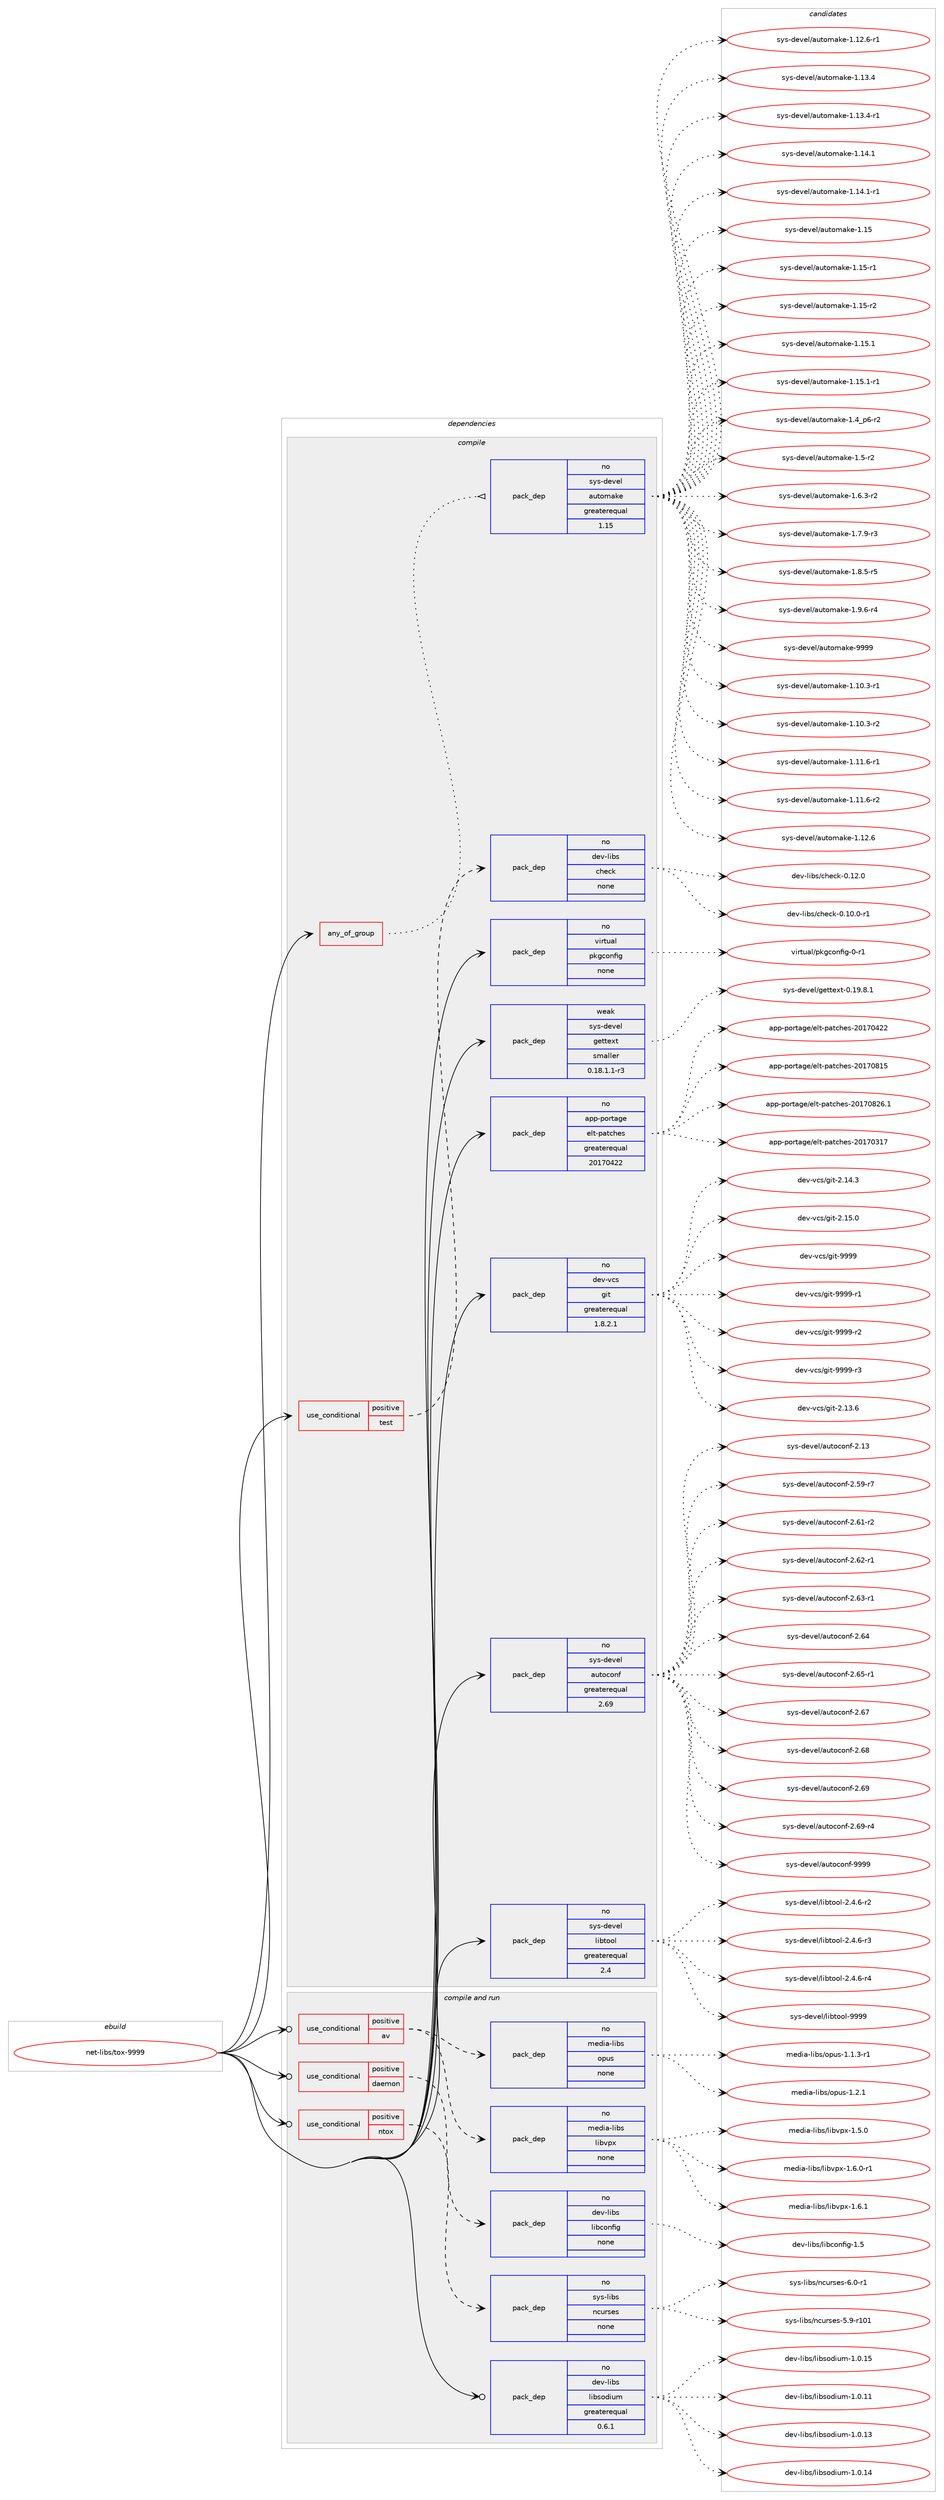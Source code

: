 digraph prolog {

# *************
# Graph options
# *************

newrank=true;
concentrate=true;
compound=true;
graph [rankdir=LR,fontname=Helvetica,fontsize=10,ranksep=1.5];#, ranksep=2.5, nodesep=0.2];
edge  [arrowhead=vee];
node  [fontname=Helvetica,fontsize=10];

# **********
# The ebuild
# **********

subgraph cluster_leftcol {
color=gray;
rank=same;
label=<<i>ebuild</i>>;
id [label="net-libs/tox-9999", color=red, width=4, href="../net-libs/tox-9999.svg"];
}

# ****************
# The dependencies
# ****************

subgraph cluster_midcol {
color=gray;
label=<<i>dependencies</i>>;
subgraph cluster_compile {
fillcolor="#eeeeee";
style=filled;
label=<<i>compile</i>>;
subgraph any6852 {
dependency419679 [label=<<TABLE BORDER="0" CELLBORDER="1" CELLSPACING="0" CELLPADDING="4"><TR><TD CELLPADDING="10">any_of_group</TD></TR></TABLE>>, shape=none, color=red];subgraph pack308813 {
dependency419680 [label=<<TABLE BORDER="0" CELLBORDER="1" CELLSPACING="0" CELLPADDING="4" WIDTH="220"><TR><TD ROWSPAN="6" CELLPADDING="30">pack_dep</TD></TR><TR><TD WIDTH="110">no</TD></TR><TR><TD>sys-devel</TD></TR><TR><TD>automake</TD></TR><TR><TD>greaterequal</TD></TR><TR><TD>1.15</TD></TR></TABLE>>, shape=none, color=blue];
}
dependency419679:e -> dependency419680:w [weight=20,style="dotted",arrowhead="oinv"];
}
id:e -> dependency419679:w [weight=20,style="solid",arrowhead="vee"];
subgraph cond103822 {
dependency419681 [label=<<TABLE BORDER="0" CELLBORDER="1" CELLSPACING="0" CELLPADDING="4"><TR><TD ROWSPAN="3" CELLPADDING="10">use_conditional</TD></TR><TR><TD>positive</TD></TR><TR><TD>test</TD></TR></TABLE>>, shape=none, color=red];
subgraph pack308814 {
dependency419682 [label=<<TABLE BORDER="0" CELLBORDER="1" CELLSPACING="0" CELLPADDING="4" WIDTH="220"><TR><TD ROWSPAN="6" CELLPADDING="30">pack_dep</TD></TR><TR><TD WIDTH="110">no</TD></TR><TR><TD>dev-libs</TD></TR><TR><TD>check</TD></TR><TR><TD>none</TD></TR><TR><TD></TD></TR></TABLE>>, shape=none, color=blue];
}
dependency419681:e -> dependency419682:w [weight=20,style="dashed",arrowhead="vee"];
}
id:e -> dependency419681:w [weight=20,style="solid",arrowhead="vee"];
subgraph pack308815 {
dependency419683 [label=<<TABLE BORDER="0" CELLBORDER="1" CELLSPACING="0" CELLPADDING="4" WIDTH="220"><TR><TD ROWSPAN="6" CELLPADDING="30">pack_dep</TD></TR><TR><TD WIDTH="110">no</TD></TR><TR><TD>app-portage</TD></TR><TR><TD>elt-patches</TD></TR><TR><TD>greaterequal</TD></TR><TR><TD>20170422</TD></TR></TABLE>>, shape=none, color=blue];
}
id:e -> dependency419683:w [weight=20,style="solid",arrowhead="vee"];
subgraph pack308816 {
dependency419684 [label=<<TABLE BORDER="0" CELLBORDER="1" CELLSPACING="0" CELLPADDING="4" WIDTH="220"><TR><TD ROWSPAN="6" CELLPADDING="30">pack_dep</TD></TR><TR><TD WIDTH="110">no</TD></TR><TR><TD>dev-vcs</TD></TR><TR><TD>git</TD></TR><TR><TD>greaterequal</TD></TR><TR><TD>1.8.2.1</TD></TR></TABLE>>, shape=none, color=blue];
}
id:e -> dependency419684:w [weight=20,style="solid",arrowhead="vee"];
subgraph pack308817 {
dependency419685 [label=<<TABLE BORDER="0" CELLBORDER="1" CELLSPACING="0" CELLPADDING="4" WIDTH="220"><TR><TD ROWSPAN="6" CELLPADDING="30">pack_dep</TD></TR><TR><TD WIDTH="110">no</TD></TR><TR><TD>sys-devel</TD></TR><TR><TD>autoconf</TD></TR><TR><TD>greaterequal</TD></TR><TR><TD>2.69</TD></TR></TABLE>>, shape=none, color=blue];
}
id:e -> dependency419685:w [weight=20,style="solid",arrowhead="vee"];
subgraph pack308818 {
dependency419686 [label=<<TABLE BORDER="0" CELLBORDER="1" CELLSPACING="0" CELLPADDING="4" WIDTH="220"><TR><TD ROWSPAN="6" CELLPADDING="30">pack_dep</TD></TR><TR><TD WIDTH="110">no</TD></TR><TR><TD>sys-devel</TD></TR><TR><TD>libtool</TD></TR><TR><TD>greaterequal</TD></TR><TR><TD>2.4</TD></TR></TABLE>>, shape=none, color=blue];
}
id:e -> dependency419686:w [weight=20,style="solid",arrowhead="vee"];
subgraph pack308819 {
dependency419687 [label=<<TABLE BORDER="0" CELLBORDER="1" CELLSPACING="0" CELLPADDING="4" WIDTH="220"><TR><TD ROWSPAN="6" CELLPADDING="30">pack_dep</TD></TR><TR><TD WIDTH="110">no</TD></TR><TR><TD>virtual</TD></TR><TR><TD>pkgconfig</TD></TR><TR><TD>none</TD></TR><TR><TD></TD></TR></TABLE>>, shape=none, color=blue];
}
id:e -> dependency419687:w [weight=20,style="solid",arrowhead="vee"];
subgraph pack308820 {
dependency419688 [label=<<TABLE BORDER="0" CELLBORDER="1" CELLSPACING="0" CELLPADDING="4" WIDTH="220"><TR><TD ROWSPAN="6" CELLPADDING="30">pack_dep</TD></TR><TR><TD WIDTH="110">weak</TD></TR><TR><TD>sys-devel</TD></TR><TR><TD>gettext</TD></TR><TR><TD>smaller</TD></TR><TR><TD>0.18.1.1-r3</TD></TR></TABLE>>, shape=none, color=blue];
}
id:e -> dependency419688:w [weight=20,style="solid",arrowhead="vee"];
}
subgraph cluster_compileandrun {
fillcolor="#eeeeee";
style=filled;
label=<<i>compile and run</i>>;
subgraph cond103823 {
dependency419689 [label=<<TABLE BORDER="0" CELLBORDER="1" CELLSPACING="0" CELLPADDING="4"><TR><TD ROWSPAN="3" CELLPADDING="10">use_conditional</TD></TR><TR><TD>positive</TD></TR><TR><TD>av</TD></TR></TABLE>>, shape=none, color=red];
subgraph pack308821 {
dependency419690 [label=<<TABLE BORDER="0" CELLBORDER="1" CELLSPACING="0" CELLPADDING="4" WIDTH="220"><TR><TD ROWSPAN="6" CELLPADDING="30">pack_dep</TD></TR><TR><TD WIDTH="110">no</TD></TR><TR><TD>media-libs</TD></TR><TR><TD>libvpx</TD></TR><TR><TD>none</TD></TR><TR><TD></TD></TR></TABLE>>, shape=none, color=blue];
}
dependency419689:e -> dependency419690:w [weight=20,style="dashed",arrowhead="vee"];
subgraph pack308822 {
dependency419691 [label=<<TABLE BORDER="0" CELLBORDER="1" CELLSPACING="0" CELLPADDING="4" WIDTH="220"><TR><TD ROWSPAN="6" CELLPADDING="30">pack_dep</TD></TR><TR><TD WIDTH="110">no</TD></TR><TR><TD>media-libs</TD></TR><TR><TD>opus</TD></TR><TR><TD>none</TD></TR><TR><TD></TD></TR></TABLE>>, shape=none, color=blue];
}
dependency419689:e -> dependency419691:w [weight=20,style="dashed",arrowhead="vee"];
}
id:e -> dependency419689:w [weight=20,style="solid",arrowhead="odotvee"];
subgraph cond103824 {
dependency419692 [label=<<TABLE BORDER="0" CELLBORDER="1" CELLSPACING="0" CELLPADDING="4"><TR><TD ROWSPAN="3" CELLPADDING="10">use_conditional</TD></TR><TR><TD>positive</TD></TR><TR><TD>daemon</TD></TR></TABLE>>, shape=none, color=red];
subgraph pack308823 {
dependency419693 [label=<<TABLE BORDER="0" CELLBORDER="1" CELLSPACING="0" CELLPADDING="4" WIDTH="220"><TR><TD ROWSPAN="6" CELLPADDING="30">pack_dep</TD></TR><TR><TD WIDTH="110">no</TD></TR><TR><TD>dev-libs</TD></TR><TR><TD>libconfig</TD></TR><TR><TD>none</TD></TR><TR><TD></TD></TR></TABLE>>, shape=none, color=blue];
}
dependency419692:e -> dependency419693:w [weight=20,style="dashed",arrowhead="vee"];
}
id:e -> dependency419692:w [weight=20,style="solid",arrowhead="odotvee"];
subgraph cond103825 {
dependency419694 [label=<<TABLE BORDER="0" CELLBORDER="1" CELLSPACING="0" CELLPADDING="4"><TR><TD ROWSPAN="3" CELLPADDING="10">use_conditional</TD></TR><TR><TD>positive</TD></TR><TR><TD>ntox</TD></TR></TABLE>>, shape=none, color=red];
subgraph pack308824 {
dependency419695 [label=<<TABLE BORDER="0" CELLBORDER="1" CELLSPACING="0" CELLPADDING="4" WIDTH="220"><TR><TD ROWSPAN="6" CELLPADDING="30">pack_dep</TD></TR><TR><TD WIDTH="110">no</TD></TR><TR><TD>sys-libs</TD></TR><TR><TD>ncurses</TD></TR><TR><TD>none</TD></TR><TR><TD></TD></TR></TABLE>>, shape=none, color=blue];
}
dependency419694:e -> dependency419695:w [weight=20,style="dashed",arrowhead="vee"];
}
id:e -> dependency419694:w [weight=20,style="solid",arrowhead="odotvee"];
subgraph pack308825 {
dependency419696 [label=<<TABLE BORDER="0" CELLBORDER="1" CELLSPACING="0" CELLPADDING="4" WIDTH="220"><TR><TD ROWSPAN="6" CELLPADDING="30">pack_dep</TD></TR><TR><TD WIDTH="110">no</TD></TR><TR><TD>dev-libs</TD></TR><TR><TD>libsodium</TD></TR><TR><TD>greaterequal</TD></TR><TR><TD>0.6.1</TD></TR></TABLE>>, shape=none, color=blue];
}
id:e -> dependency419696:w [weight=20,style="solid",arrowhead="odotvee"];
}
subgraph cluster_run {
fillcolor="#eeeeee";
style=filled;
label=<<i>run</i>>;
}
}

# **************
# The candidates
# **************

subgraph cluster_choices {
rank=same;
color=gray;
label=<<i>candidates</i>>;

subgraph choice308813 {
color=black;
nodesep=1;
choice11512111545100101118101108479711711611110997107101454946494846514511449 [label="sys-devel/automake-1.10.3-r1", color=red, width=4,href="../sys-devel/automake-1.10.3-r1.svg"];
choice11512111545100101118101108479711711611110997107101454946494846514511450 [label="sys-devel/automake-1.10.3-r2", color=red, width=4,href="../sys-devel/automake-1.10.3-r2.svg"];
choice11512111545100101118101108479711711611110997107101454946494946544511449 [label="sys-devel/automake-1.11.6-r1", color=red, width=4,href="../sys-devel/automake-1.11.6-r1.svg"];
choice11512111545100101118101108479711711611110997107101454946494946544511450 [label="sys-devel/automake-1.11.6-r2", color=red, width=4,href="../sys-devel/automake-1.11.6-r2.svg"];
choice1151211154510010111810110847971171161111099710710145494649504654 [label="sys-devel/automake-1.12.6", color=red, width=4,href="../sys-devel/automake-1.12.6.svg"];
choice11512111545100101118101108479711711611110997107101454946495046544511449 [label="sys-devel/automake-1.12.6-r1", color=red, width=4,href="../sys-devel/automake-1.12.6-r1.svg"];
choice1151211154510010111810110847971171161111099710710145494649514652 [label="sys-devel/automake-1.13.4", color=red, width=4,href="../sys-devel/automake-1.13.4.svg"];
choice11512111545100101118101108479711711611110997107101454946495146524511449 [label="sys-devel/automake-1.13.4-r1", color=red, width=4,href="../sys-devel/automake-1.13.4-r1.svg"];
choice1151211154510010111810110847971171161111099710710145494649524649 [label="sys-devel/automake-1.14.1", color=red, width=4,href="../sys-devel/automake-1.14.1.svg"];
choice11512111545100101118101108479711711611110997107101454946495246494511449 [label="sys-devel/automake-1.14.1-r1", color=red, width=4,href="../sys-devel/automake-1.14.1-r1.svg"];
choice115121115451001011181011084797117116111109971071014549464953 [label="sys-devel/automake-1.15", color=red, width=4,href="../sys-devel/automake-1.15.svg"];
choice1151211154510010111810110847971171161111099710710145494649534511449 [label="sys-devel/automake-1.15-r1", color=red, width=4,href="../sys-devel/automake-1.15-r1.svg"];
choice1151211154510010111810110847971171161111099710710145494649534511450 [label="sys-devel/automake-1.15-r2", color=red, width=4,href="../sys-devel/automake-1.15-r2.svg"];
choice1151211154510010111810110847971171161111099710710145494649534649 [label="sys-devel/automake-1.15.1", color=red, width=4,href="../sys-devel/automake-1.15.1.svg"];
choice11512111545100101118101108479711711611110997107101454946495346494511449 [label="sys-devel/automake-1.15.1-r1", color=red, width=4,href="../sys-devel/automake-1.15.1-r1.svg"];
choice115121115451001011181011084797117116111109971071014549465295112544511450 [label="sys-devel/automake-1.4_p6-r2", color=red, width=4,href="../sys-devel/automake-1.4_p6-r2.svg"];
choice11512111545100101118101108479711711611110997107101454946534511450 [label="sys-devel/automake-1.5-r2", color=red, width=4,href="../sys-devel/automake-1.5-r2.svg"];
choice115121115451001011181011084797117116111109971071014549465446514511450 [label="sys-devel/automake-1.6.3-r2", color=red, width=4,href="../sys-devel/automake-1.6.3-r2.svg"];
choice115121115451001011181011084797117116111109971071014549465546574511451 [label="sys-devel/automake-1.7.9-r3", color=red, width=4,href="../sys-devel/automake-1.7.9-r3.svg"];
choice115121115451001011181011084797117116111109971071014549465646534511453 [label="sys-devel/automake-1.8.5-r5", color=red, width=4,href="../sys-devel/automake-1.8.5-r5.svg"];
choice115121115451001011181011084797117116111109971071014549465746544511452 [label="sys-devel/automake-1.9.6-r4", color=red, width=4,href="../sys-devel/automake-1.9.6-r4.svg"];
choice115121115451001011181011084797117116111109971071014557575757 [label="sys-devel/automake-9999", color=red, width=4,href="../sys-devel/automake-9999.svg"];
dependency419680:e -> choice11512111545100101118101108479711711611110997107101454946494846514511449:w [style=dotted,weight="100"];
dependency419680:e -> choice11512111545100101118101108479711711611110997107101454946494846514511450:w [style=dotted,weight="100"];
dependency419680:e -> choice11512111545100101118101108479711711611110997107101454946494946544511449:w [style=dotted,weight="100"];
dependency419680:e -> choice11512111545100101118101108479711711611110997107101454946494946544511450:w [style=dotted,weight="100"];
dependency419680:e -> choice1151211154510010111810110847971171161111099710710145494649504654:w [style=dotted,weight="100"];
dependency419680:e -> choice11512111545100101118101108479711711611110997107101454946495046544511449:w [style=dotted,weight="100"];
dependency419680:e -> choice1151211154510010111810110847971171161111099710710145494649514652:w [style=dotted,weight="100"];
dependency419680:e -> choice11512111545100101118101108479711711611110997107101454946495146524511449:w [style=dotted,weight="100"];
dependency419680:e -> choice1151211154510010111810110847971171161111099710710145494649524649:w [style=dotted,weight="100"];
dependency419680:e -> choice11512111545100101118101108479711711611110997107101454946495246494511449:w [style=dotted,weight="100"];
dependency419680:e -> choice115121115451001011181011084797117116111109971071014549464953:w [style=dotted,weight="100"];
dependency419680:e -> choice1151211154510010111810110847971171161111099710710145494649534511449:w [style=dotted,weight="100"];
dependency419680:e -> choice1151211154510010111810110847971171161111099710710145494649534511450:w [style=dotted,weight="100"];
dependency419680:e -> choice1151211154510010111810110847971171161111099710710145494649534649:w [style=dotted,weight="100"];
dependency419680:e -> choice11512111545100101118101108479711711611110997107101454946495346494511449:w [style=dotted,weight="100"];
dependency419680:e -> choice115121115451001011181011084797117116111109971071014549465295112544511450:w [style=dotted,weight="100"];
dependency419680:e -> choice11512111545100101118101108479711711611110997107101454946534511450:w [style=dotted,weight="100"];
dependency419680:e -> choice115121115451001011181011084797117116111109971071014549465446514511450:w [style=dotted,weight="100"];
dependency419680:e -> choice115121115451001011181011084797117116111109971071014549465546574511451:w [style=dotted,weight="100"];
dependency419680:e -> choice115121115451001011181011084797117116111109971071014549465646534511453:w [style=dotted,weight="100"];
dependency419680:e -> choice115121115451001011181011084797117116111109971071014549465746544511452:w [style=dotted,weight="100"];
dependency419680:e -> choice115121115451001011181011084797117116111109971071014557575757:w [style=dotted,weight="100"];
}
subgraph choice308814 {
color=black;
nodesep=1;
choice1001011184510810598115479910410199107454846494846484511449 [label="dev-libs/check-0.10.0-r1", color=red, width=4,href="../dev-libs/check-0.10.0-r1.svg"];
choice100101118451081059811547991041019910745484649504648 [label="dev-libs/check-0.12.0", color=red, width=4,href="../dev-libs/check-0.12.0.svg"];
dependency419682:e -> choice1001011184510810598115479910410199107454846494846484511449:w [style=dotted,weight="100"];
dependency419682:e -> choice100101118451081059811547991041019910745484649504648:w [style=dotted,weight="100"];
}
subgraph choice308815 {
color=black;
nodesep=1;
choice97112112451121111141169710310147101108116451129711699104101115455048495548514955 [label="app-portage/elt-patches-20170317", color=red, width=4,href="../app-portage/elt-patches-20170317.svg"];
choice97112112451121111141169710310147101108116451129711699104101115455048495548525050 [label="app-portage/elt-patches-20170422", color=red, width=4,href="../app-portage/elt-patches-20170422.svg"];
choice97112112451121111141169710310147101108116451129711699104101115455048495548564953 [label="app-portage/elt-patches-20170815", color=red, width=4,href="../app-portage/elt-patches-20170815.svg"];
choice971121124511211111411697103101471011081164511297116991041011154550484955485650544649 [label="app-portage/elt-patches-20170826.1", color=red, width=4,href="../app-portage/elt-patches-20170826.1.svg"];
dependency419683:e -> choice97112112451121111141169710310147101108116451129711699104101115455048495548514955:w [style=dotted,weight="100"];
dependency419683:e -> choice97112112451121111141169710310147101108116451129711699104101115455048495548525050:w [style=dotted,weight="100"];
dependency419683:e -> choice97112112451121111141169710310147101108116451129711699104101115455048495548564953:w [style=dotted,weight="100"];
dependency419683:e -> choice971121124511211111411697103101471011081164511297116991041011154550484955485650544649:w [style=dotted,weight="100"];
}
subgraph choice308816 {
color=black;
nodesep=1;
choice10010111845118991154710310511645504649514654 [label="dev-vcs/git-2.13.6", color=red, width=4,href="../dev-vcs/git-2.13.6.svg"];
choice10010111845118991154710310511645504649524651 [label="dev-vcs/git-2.14.3", color=red, width=4,href="../dev-vcs/git-2.14.3.svg"];
choice10010111845118991154710310511645504649534648 [label="dev-vcs/git-2.15.0", color=red, width=4,href="../dev-vcs/git-2.15.0.svg"];
choice1001011184511899115471031051164557575757 [label="dev-vcs/git-9999", color=red, width=4,href="../dev-vcs/git-9999.svg"];
choice10010111845118991154710310511645575757574511449 [label="dev-vcs/git-9999-r1", color=red, width=4,href="../dev-vcs/git-9999-r1.svg"];
choice10010111845118991154710310511645575757574511450 [label="dev-vcs/git-9999-r2", color=red, width=4,href="../dev-vcs/git-9999-r2.svg"];
choice10010111845118991154710310511645575757574511451 [label="dev-vcs/git-9999-r3", color=red, width=4,href="../dev-vcs/git-9999-r3.svg"];
dependency419684:e -> choice10010111845118991154710310511645504649514654:w [style=dotted,weight="100"];
dependency419684:e -> choice10010111845118991154710310511645504649524651:w [style=dotted,weight="100"];
dependency419684:e -> choice10010111845118991154710310511645504649534648:w [style=dotted,weight="100"];
dependency419684:e -> choice1001011184511899115471031051164557575757:w [style=dotted,weight="100"];
dependency419684:e -> choice10010111845118991154710310511645575757574511449:w [style=dotted,weight="100"];
dependency419684:e -> choice10010111845118991154710310511645575757574511450:w [style=dotted,weight="100"];
dependency419684:e -> choice10010111845118991154710310511645575757574511451:w [style=dotted,weight="100"];
}
subgraph choice308817 {
color=black;
nodesep=1;
choice115121115451001011181011084797117116111991111101024550464951 [label="sys-devel/autoconf-2.13", color=red, width=4,href="../sys-devel/autoconf-2.13.svg"];
choice1151211154510010111810110847971171161119911111010245504653574511455 [label="sys-devel/autoconf-2.59-r7", color=red, width=4,href="../sys-devel/autoconf-2.59-r7.svg"];
choice1151211154510010111810110847971171161119911111010245504654494511450 [label="sys-devel/autoconf-2.61-r2", color=red, width=4,href="../sys-devel/autoconf-2.61-r2.svg"];
choice1151211154510010111810110847971171161119911111010245504654504511449 [label="sys-devel/autoconf-2.62-r1", color=red, width=4,href="../sys-devel/autoconf-2.62-r1.svg"];
choice1151211154510010111810110847971171161119911111010245504654514511449 [label="sys-devel/autoconf-2.63-r1", color=red, width=4,href="../sys-devel/autoconf-2.63-r1.svg"];
choice115121115451001011181011084797117116111991111101024550465452 [label="sys-devel/autoconf-2.64", color=red, width=4,href="../sys-devel/autoconf-2.64.svg"];
choice1151211154510010111810110847971171161119911111010245504654534511449 [label="sys-devel/autoconf-2.65-r1", color=red, width=4,href="../sys-devel/autoconf-2.65-r1.svg"];
choice115121115451001011181011084797117116111991111101024550465455 [label="sys-devel/autoconf-2.67", color=red, width=4,href="../sys-devel/autoconf-2.67.svg"];
choice115121115451001011181011084797117116111991111101024550465456 [label="sys-devel/autoconf-2.68", color=red, width=4,href="../sys-devel/autoconf-2.68.svg"];
choice115121115451001011181011084797117116111991111101024550465457 [label="sys-devel/autoconf-2.69", color=red, width=4,href="../sys-devel/autoconf-2.69.svg"];
choice1151211154510010111810110847971171161119911111010245504654574511452 [label="sys-devel/autoconf-2.69-r4", color=red, width=4,href="../sys-devel/autoconf-2.69-r4.svg"];
choice115121115451001011181011084797117116111991111101024557575757 [label="sys-devel/autoconf-9999", color=red, width=4,href="../sys-devel/autoconf-9999.svg"];
dependency419685:e -> choice115121115451001011181011084797117116111991111101024550464951:w [style=dotted,weight="100"];
dependency419685:e -> choice1151211154510010111810110847971171161119911111010245504653574511455:w [style=dotted,weight="100"];
dependency419685:e -> choice1151211154510010111810110847971171161119911111010245504654494511450:w [style=dotted,weight="100"];
dependency419685:e -> choice1151211154510010111810110847971171161119911111010245504654504511449:w [style=dotted,weight="100"];
dependency419685:e -> choice1151211154510010111810110847971171161119911111010245504654514511449:w [style=dotted,weight="100"];
dependency419685:e -> choice115121115451001011181011084797117116111991111101024550465452:w [style=dotted,weight="100"];
dependency419685:e -> choice1151211154510010111810110847971171161119911111010245504654534511449:w [style=dotted,weight="100"];
dependency419685:e -> choice115121115451001011181011084797117116111991111101024550465455:w [style=dotted,weight="100"];
dependency419685:e -> choice115121115451001011181011084797117116111991111101024550465456:w [style=dotted,weight="100"];
dependency419685:e -> choice115121115451001011181011084797117116111991111101024550465457:w [style=dotted,weight="100"];
dependency419685:e -> choice1151211154510010111810110847971171161119911111010245504654574511452:w [style=dotted,weight="100"];
dependency419685:e -> choice115121115451001011181011084797117116111991111101024557575757:w [style=dotted,weight="100"];
}
subgraph choice308818 {
color=black;
nodesep=1;
choice1151211154510010111810110847108105981161111111084550465246544511450 [label="sys-devel/libtool-2.4.6-r2", color=red, width=4,href="../sys-devel/libtool-2.4.6-r2.svg"];
choice1151211154510010111810110847108105981161111111084550465246544511451 [label="sys-devel/libtool-2.4.6-r3", color=red, width=4,href="../sys-devel/libtool-2.4.6-r3.svg"];
choice1151211154510010111810110847108105981161111111084550465246544511452 [label="sys-devel/libtool-2.4.6-r4", color=red, width=4,href="../sys-devel/libtool-2.4.6-r4.svg"];
choice1151211154510010111810110847108105981161111111084557575757 [label="sys-devel/libtool-9999", color=red, width=4,href="../sys-devel/libtool-9999.svg"];
dependency419686:e -> choice1151211154510010111810110847108105981161111111084550465246544511450:w [style=dotted,weight="100"];
dependency419686:e -> choice1151211154510010111810110847108105981161111111084550465246544511451:w [style=dotted,weight="100"];
dependency419686:e -> choice1151211154510010111810110847108105981161111111084550465246544511452:w [style=dotted,weight="100"];
dependency419686:e -> choice1151211154510010111810110847108105981161111111084557575757:w [style=dotted,weight="100"];
}
subgraph choice308819 {
color=black;
nodesep=1;
choice11810511411611797108471121071039911111010210510345484511449 [label="virtual/pkgconfig-0-r1", color=red, width=4,href="../virtual/pkgconfig-0-r1.svg"];
dependency419687:e -> choice11810511411611797108471121071039911111010210510345484511449:w [style=dotted,weight="100"];
}
subgraph choice308820 {
color=black;
nodesep=1;
choice1151211154510010111810110847103101116116101120116454846495746564649 [label="sys-devel/gettext-0.19.8.1", color=red, width=4,href="../sys-devel/gettext-0.19.8.1.svg"];
dependency419688:e -> choice1151211154510010111810110847103101116116101120116454846495746564649:w [style=dotted,weight="100"];
}
subgraph choice308821 {
color=black;
nodesep=1;
choice1091011001059745108105981154710810598118112120454946534648 [label="media-libs/libvpx-1.5.0", color=red, width=4,href="../media-libs/libvpx-1.5.0.svg"];
choice10910110010597451081059811547108105981181121204549465446484511449 [label="media-libs/libvpx-1.6.0-r1", color=red, width=4,href="../media-libs/libvpx-1.6.0-r1.svg"];
choice1091011001059745108105981154710810598118112120454946544649 [label="media-libs/libvpx-1.6.1", color=red, width=4,href="../media-libs/libvpx-1.6.1.svg"];
dependency419690:e -> choice1091011001059745108105981154710810598118112120454946534648:w [style=dotted,weight="100"];
dependency419690:e -> choice10910110010597451081059811547108105981181121204549465446484511449:w [style=dotted,weight="100"];
dependency419690:e -> choice1091011001059745108105981154710810598118112120454946544649:w [style=dotted,weight="100"];
}
subgraph choice308822 {
color=black;
nodesep=1;
choice109101100105974510810598115471111121171154549464946514511449 [label="media-libs/opus-1.1.3-r1", color=red, width=4,href="../media-libs/opus-1.1.3-r1.svg"];
choice10910110010597451081059811547111112117115454946504649 [label="media-libs/opus-1.2.1", color=red, width=4,href="../media-libs/opus-1.2.1.svg"];
dependency419691:e -> choice109101100105974510810598115471111121171154549464946514511449:w [style=dotted,weight="100"];
dependency419691:e -> choice10910110010597451081059811547111112117115454946504649:w [style=dotted,weight="100"];
}
subgraph choice308823 {
color=black;
nodesep=1;
choice100101118451081059811547108105989911111010210510345494653 [label="dev-libs/libconfig-1.5", color=red, width=4,href="../dev-libs/libconfig-1.5.svg"];
dependency419693:e -> choice100101118451081059811547108105989911111010210510345494653:w [style=dotted,weight="100"];
}
subgraph choice308824 {
color=black;
nodesep=1;
choice115121115451081059811547110991171141151011154553465745114494849 [label="sys-libs/ncurses-5.9-r101", color=red, width=4,href="../sys-libs/ncurses-5.9-r101.svg"];
choice11512111545108105981154711099117114115101115455446484511449 [label="sys-libs/ncurses-6.0-r1", color=red, width=4,href="../sys-libs/ncurses-6.0-r1.svg"];
dependency419695:e -> choice115121115451081059811547110991171141151011154553465745114494849:w [style=dotted,weight="100"];
dependency419695:e -> choice11512111545108105981154711099117114115101115455446484511449:w [style=dotted,weight="100"];
}
subgraph choice308825 {
color=black;
nodesep=1;
choice1001011184510810598115471081059811511110010511710945494648464949 [label="dev-libs/libsodium-1.0.11", color=red, width=4,href="../dev-libs/libsodium-1.0.11.svg"];
choice1001011184510810598115471081059811511110010511710945494648464951 [label="dev-libs/libsodium-1.0.13", color=red, width=4,href="../dev-libs/libsodium-1.0.13.svg"];
choice1001011184510810598115471081059811511110010511710945494648464952 [label="dev-libs/libsodium-1.0.14", color=red, width=4,href="../dev-libs/libsodium-1.0.14.svg"];
choice1001011184510810598115471081059811511110010511710945494648464953 [label="dev-libs/libsodium-1.0.15", color=red, width=4,href="../dev-libs/libsodium-1.0.15.svg"];
dependency419696:e -> choice1001011184510810598115471081059811511110010511710945494648464949:w [style=dotted,weight="100"];
dependency419696:e -> choice1001011184510810598115471081059811511110010511710945494648464951:w [style=dotted,weight="100"];
dependency419696:e -> choice1001011184510810598115471081059811511110010511710945494648464952:w [style=dotted,weight="100"];
dependency419696:e -> choice1001011184510810598115471081059811511110010511710945494648464953:w [style=dotted,weight="100"];
}
}

}
